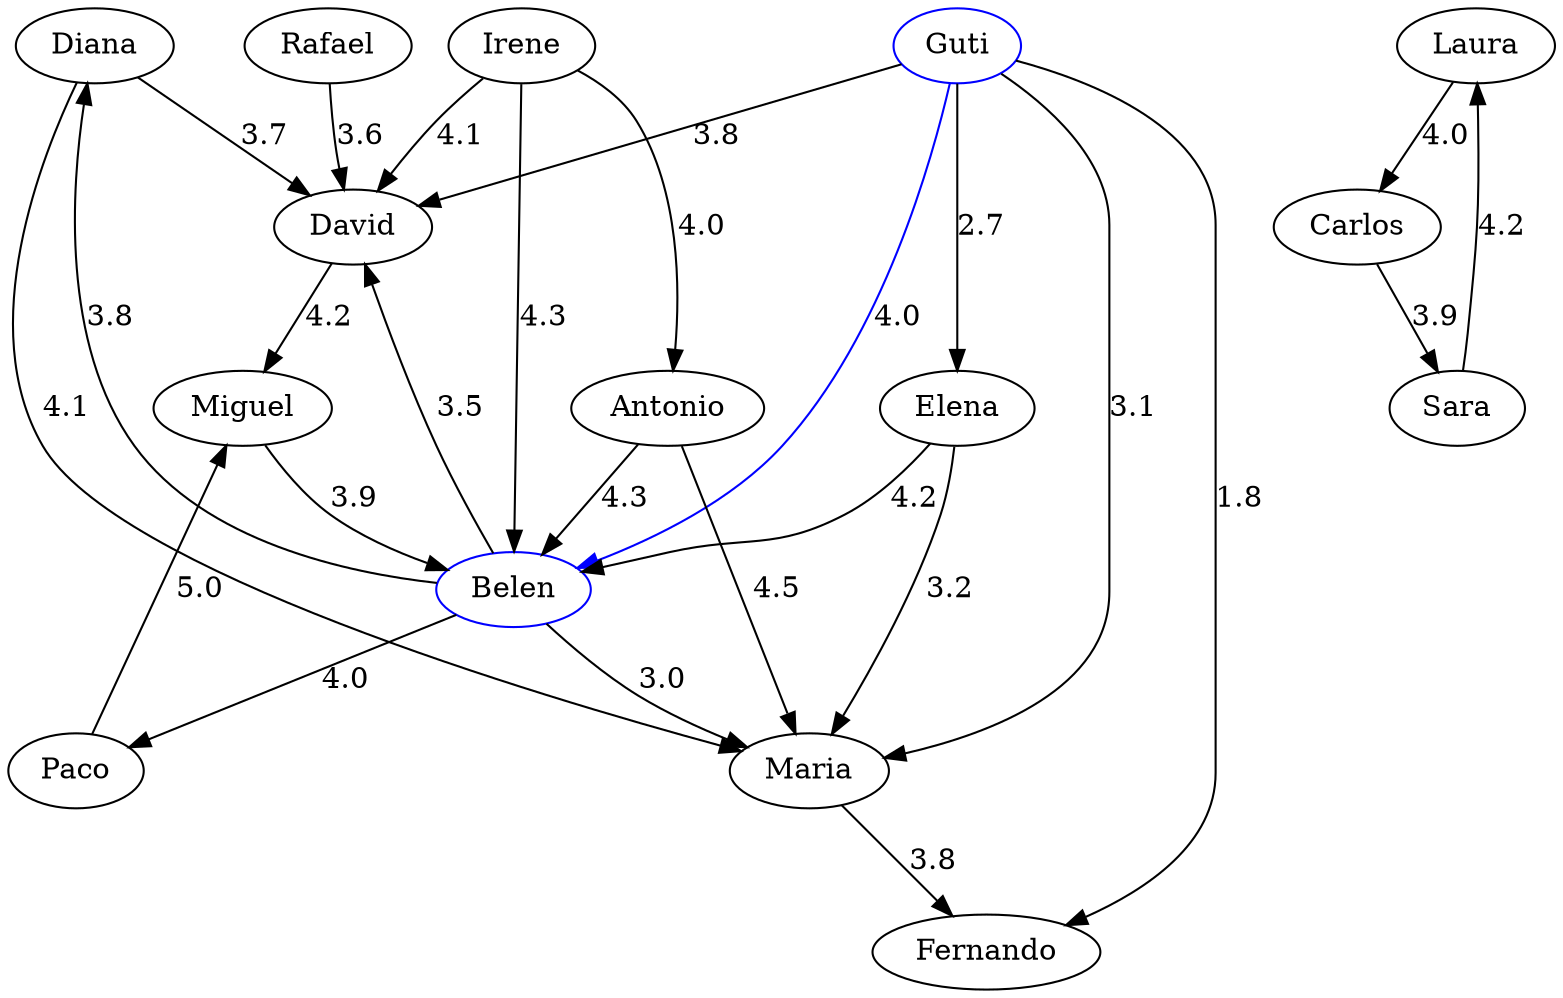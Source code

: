 strict digraph G {
  1 [ label="Diana" ];
  2 [ color="blue" label="Guti" ];
  3 [ label="David" ];
  4 [ label="Miguel" ];
  5 [ color="blue" label="Belen" ];
  6 [ label="Rafael" ];
  7 [ label="Paco" ];
  8 [ label="Elena" ];
  9 [ label="Fernando" ];
  10 [ label="Irene" ];
  11 [ label="Antonio" ];
  12 [ label="Maria" ];
  13 [ label="Laura" ];
  14 [ label="Carlos" ];
  15 [ label="Sara" ];
  2 -> 5 [ color="blue" label="4.0" ];
  1 -> 3 [ label="3.7" ];
  3 -> 4 [ label="4.2" ];
  5 -> 1 [ label="3.8" ];
  1 -> 12 [ label="4.1" ];
  10 -> 5 [ label="4.3" ];
  2 -> 3 [ label="3.8" ];
  2 -> 8 [ label="2.7" ];
  2 -> 12 [ label="3.1" ];
  11 -> 12 [ label="4.5" ];
  2 -> 9 [ label="1.8" ];
  4 -> 5 [ label="3.9" ];
  5 -> 7 [ label="4.0" ];
  5 -> 12 [ label="3.0" ];
  6 -> 3 [ label="3.6" ];
  8 -> 5 [ label="4.2" ];
  5 -> 3 [ label="3.5" ];
  10 -> 11 [ label="4.0" ];
  7 -> 4 [ label="5.0" ];
  11 -> 5 [ label="4.3" ];
  12 -> 9 [ label="3.8" ];
  10 -> 3 [ label="4.1" ];
  8 -> 12 [ label="3.2" ];
  13 -> 14 [ label="4.0" ];
  14 -> 15 [ label="3.9" ];
  15 -> 13 [ label="4.2" ];
}

